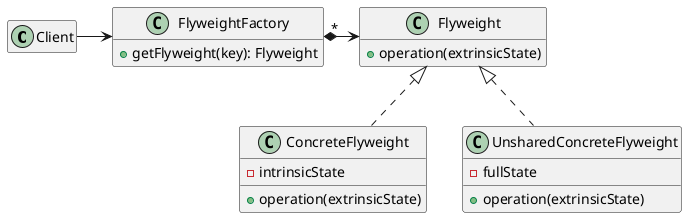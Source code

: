 @startuml flyweight
hide empty members

class Client{}

class Flyweight {
    +operation(extrinsicState)
}


class FlyweightFactory {
    +getFlyweight(key): Flyweight
}

class ConcreteFlyweight implements Flyweight {
    -intrinsicState
    +operation(extrinsicState)
}

class UnsharedConcreteFlyweight implements Flyweight{
    -fullState
    +operation(extrinsicState)
}

Client -> FlyweightFactory
FlyweightFactory "*"*-> Flyweight
@enduml
